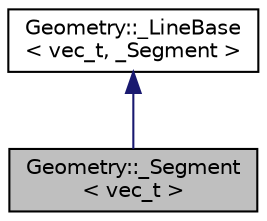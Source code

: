 digraph "Geometry::_Segment&lt; vec_t &gt;"
{
  edge [fontname="Helvetica",fontsize="10",labelfontname="Helvetica",labelfontsize="10"];
  node [fontname="Helvetica",fontsize="10",shape=record];
  Node1 [label="Geometry::_Segment\l\< vec_t \>",height=0.2,width=0.4,color="black", fillcolor="grey75", style="filled" fontcolor="black"];
  Node2 -> Node1 [dir="back",color="midnightblue",fontsize="10",style="solid",fontname="Helvetica"];
  Node2 [label="Geometry::_LineBase\l\< vec_t, _Segment \>",height=0.2,width=0.4,color="black", fillcolor="white", style="filled",URL="$classGeometry_1_1__LineBase.html"];
}
